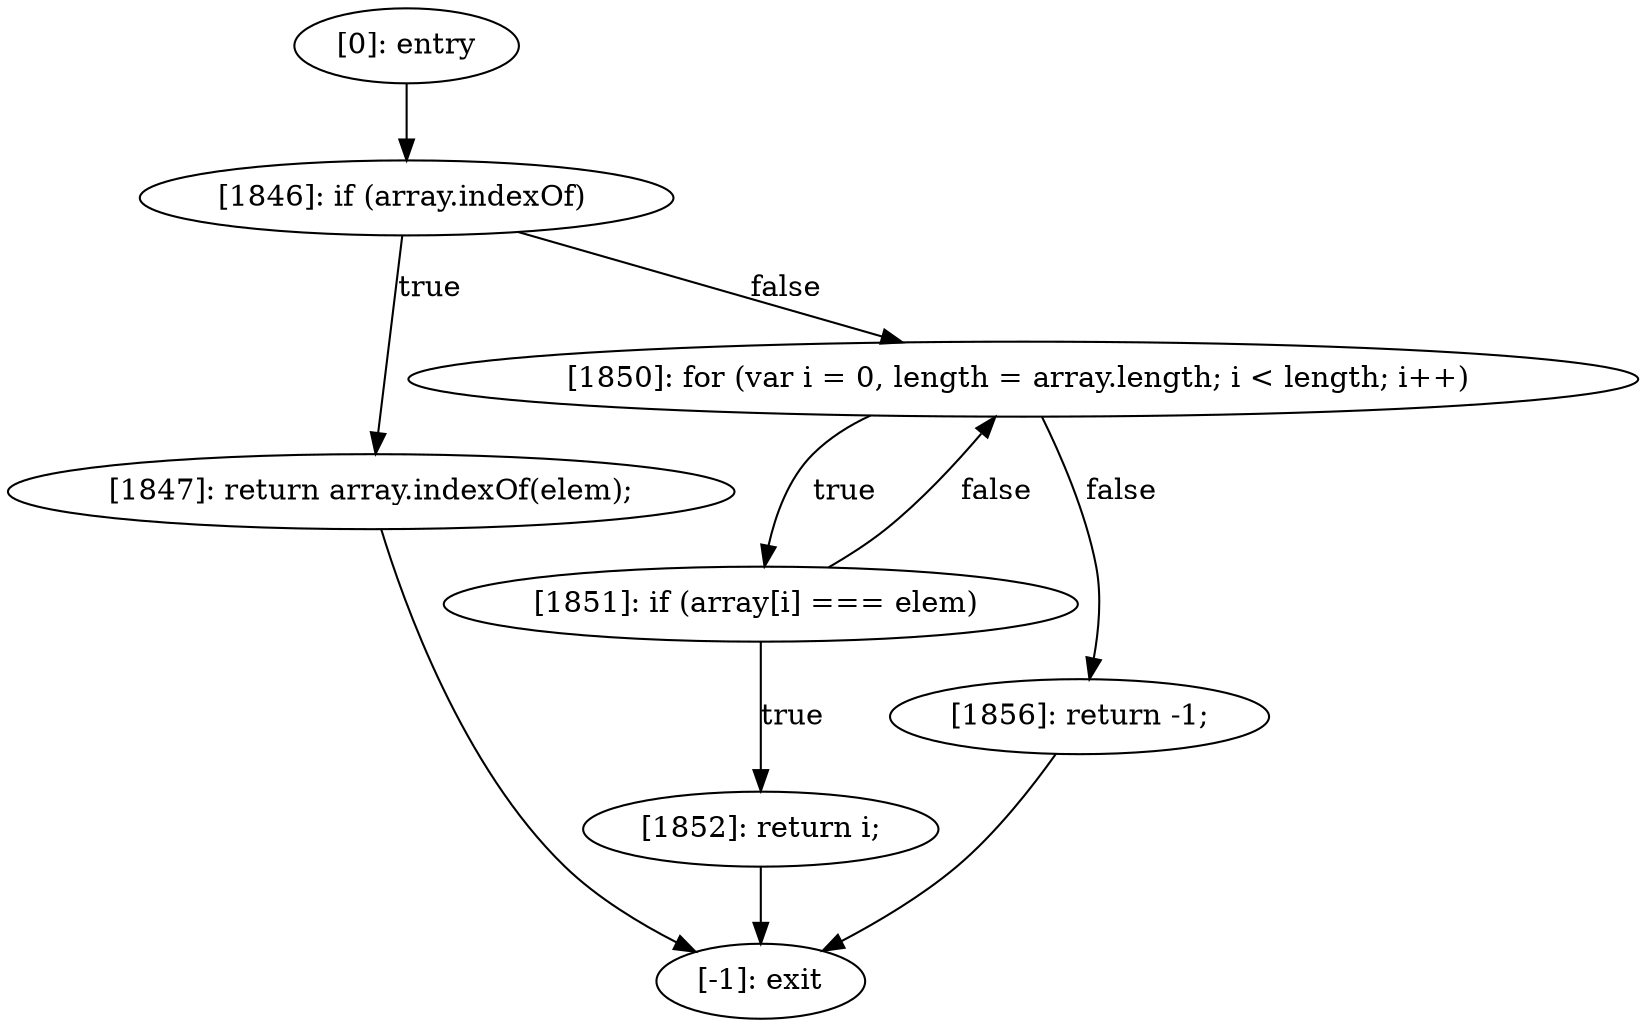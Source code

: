 digraph {
"0" [label="[1856]: return -1;\n"] 
"1" [label="[1851]: if (array[i] === elem) "] 
"2" [label="[1847]: return array.indexOf(elem);\n"] 
"3" [label="[1846]: if (array.indexOf) "] 
"4" [label="[1852]: return i;\n"] 
"5" [label="[1850]: for (var i = 0, length = array.length; i < length; i++) "] 
"6" [label="[-1]: exit"] 
"7" [label="[0]: entry"] 
"0" -> "6" [label=""] 
"1" -> "4" [label="true"] 
"1" -> "5" [label="false"] 
"2" -> "6" [label=""] 
"3" -> "2" [label="true"] 
"3" -> "5" [label="false"] 
"4" -> "6" [label=""] 
"5" -> "0" [label="false"] 
"5" -> "1" [label="true"] 
"7" -> "3" [label=""] 
}
